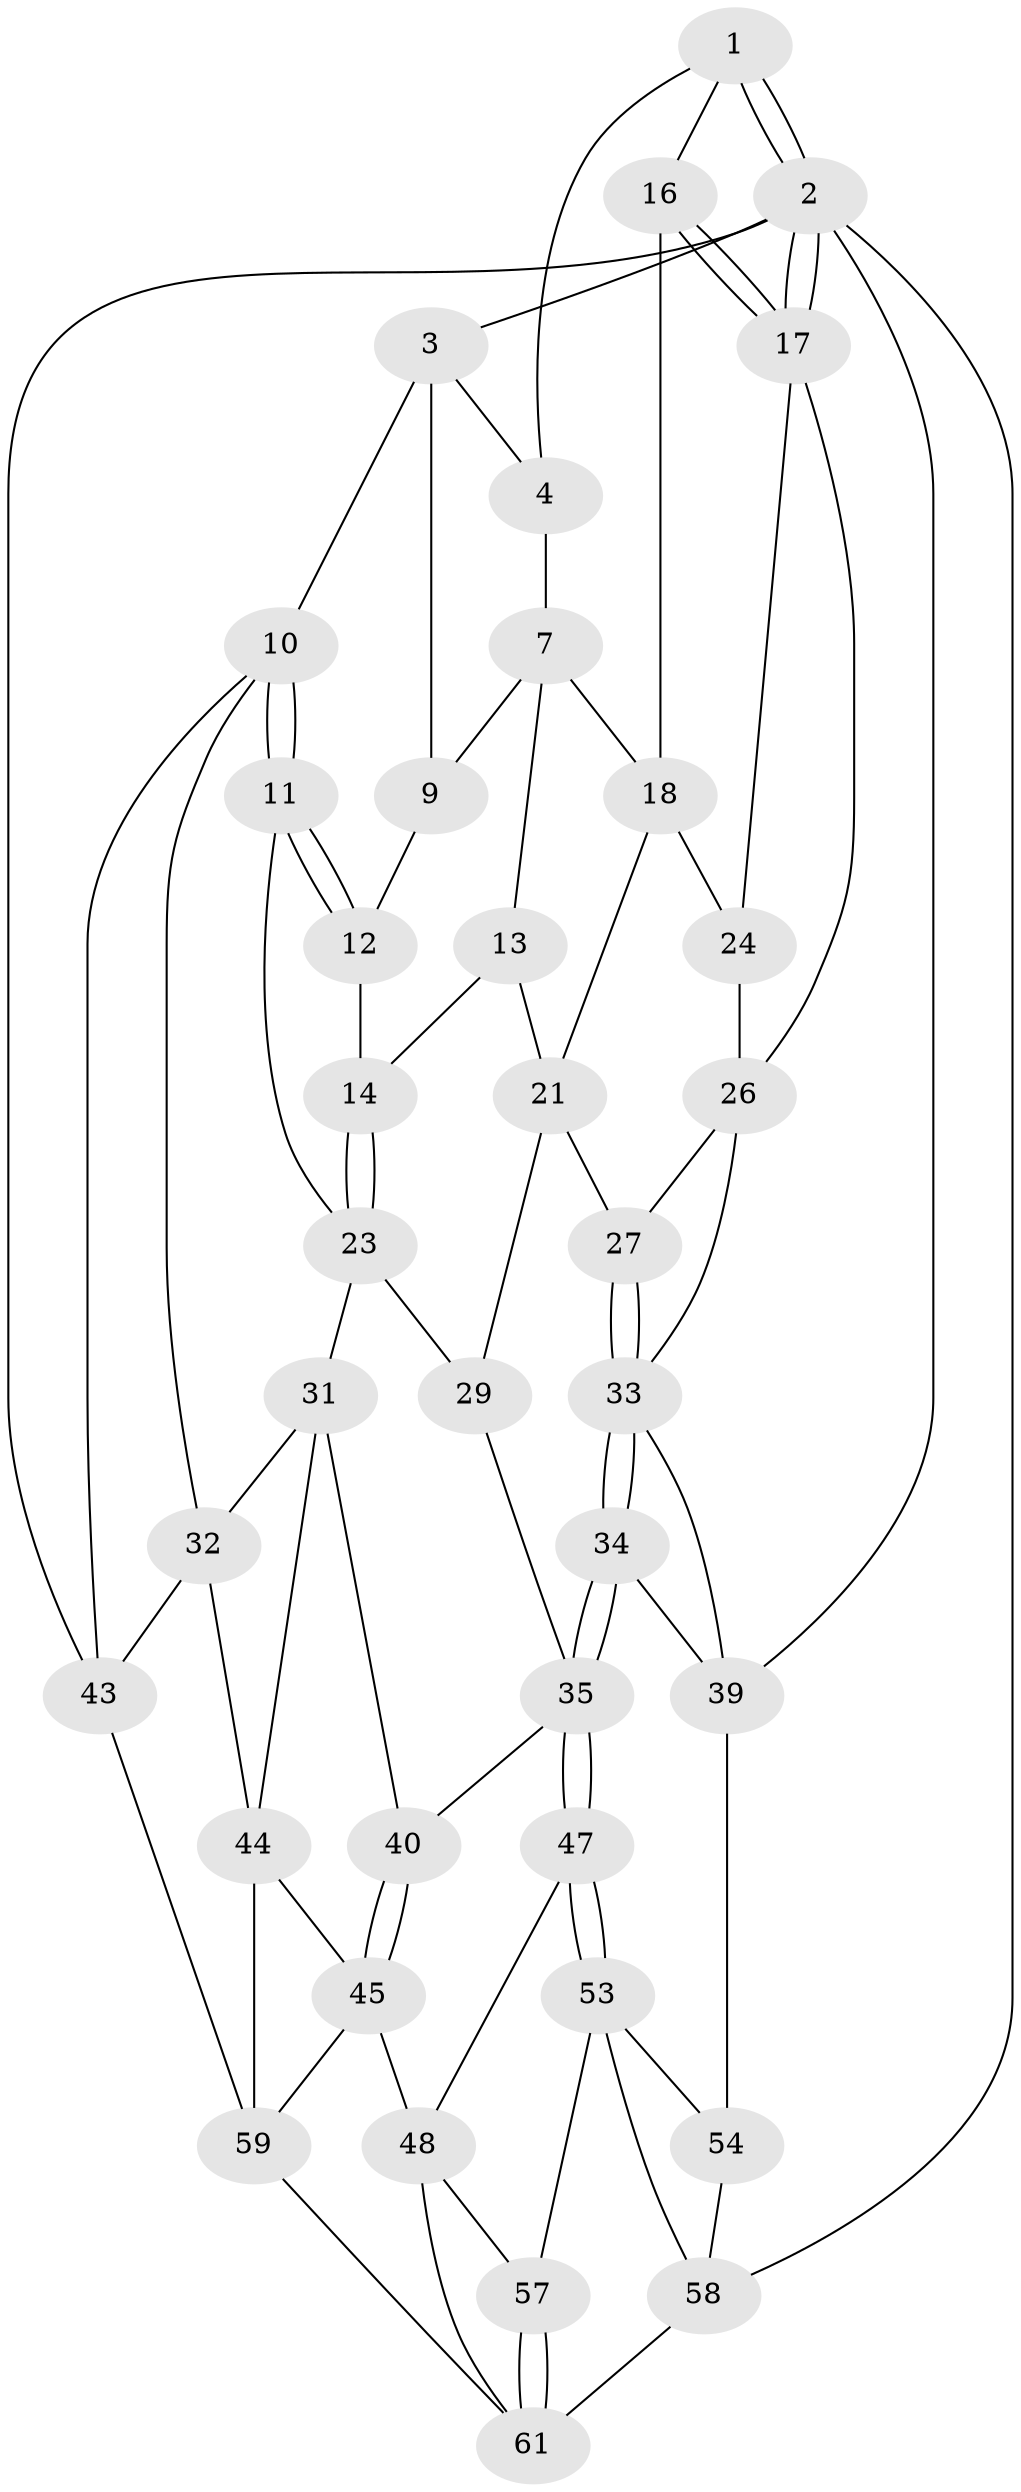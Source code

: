 // Generated by graph-tools (version 1.1) at 2025/24/03/03/25 07:24:31]
// undirected, 38 vertices, 82 edges
graph export_dot {
graph [start="1"]
  node [color=gray90,style=filled];
  1 [pos="+0.7242848293372383+0",super="+5"];
  2 [pos="+1+0",super="+38"];
  3 [pos="+0.34601159441198165+0"];
  4 [pos="+0.682045088642189+0",super="+6"];
  7 [pos="+0.6116426246063819+0.18578751642650004",super="+8"];
  9 [pos="+0.33838155266596465+0"];
  10 [pos="+0+0.2618335308189151"];
  11 [pos="+0+0.24578443922143592",super="+20"];
  12 [pos="+0.32877659198489984+0",super="+15"];
  13 [pos="+0.5150949720061044+0.30797281934858645"];
  14 [pos="+0.36702397700655115+0.2665173060472878"];
  16 [pos="+0.8213354610456729+0.13292278748861108"];
  17 [pos="+1+0.036025689614478454",super="+25"];
  18 [pos="+0.823301603972914+0.2819142282851656",super="+19"];
  21 [pos="+0.7556195492404231+0.37992906126832054",super="+22"];
  23 [pos="+0.29657214684992184+0.3737799680183937",super="+30"];
  24 [pos="+0.8706453681816042+0.2894577207185852"];
  26 [pos="+0.8939020626024963+0.3957700115888991",super="+28"];
  27 [pos="+0.8243564538458396+0.4325835586890932"];
  29 [pos="+0.5643171920075545+0.517917926126677"];
  31 [pos="+0.2581974024274039+0.5228742074804895",super="+41"];
  32 [pos="+0+0.5056454431213369",super="+42"];
  33 [pos="+0.8871413692189214+0.5783934185445118",super="+37"];
  34 [pos="+0.6712194321213265+0.6877169073360814",super="+52"];
  35 [pos="+0.6616457704169955+0.6894492478772994",super="+36"];
  39 [pos="+1+0.8661346079883275",super="+51"];
  40 [pos="+0.4338161394970921+0.7430756859559157"];
  43 [pos="+0+1"];
  44 [pos="+0.20793664191392233+0.7927126567310042",super="+46"];
  45 [pos="+0.38705387975119704+0.8624918632404656",super="+50"];
  47 [pos="+0.6617404721425627+0.707567000918149"];
  48 [pos="+0.6109058911246167+0.8225551167017222",super="+49"];
  53 [pos="+0.7386809637497269+0.8478095305934475",super="+56"];
  54 [pos="+0.808889314552487+0.8632963513743821",super="+55"];
  57 [pos="+0.6774542996068692+0.9565254678260685"];
  58 [pos="+0.7629635201280695+0.9947898991280553",super="+62"];
  59 [pos="+0.2839029398249528+1",super="+60"];
  61 [pos="+0.5324883819591996+0.9793499597130954",super="+63"];
  1 -- 2;
  1 -- 2;
  1 -- 16;
  1 -- 4;
  2 -- 3;
  2 -- 17;
  2 -- 17;
  2 -- 43;
  2 -- 39;
  2 -- 58;
  3 -- 4;
  3 -- 9;
  3 -- 10;
  4 -- 7;
  7 -- 18;
  7 -- 9;
  7 -- 13;
  9 -- 12;
  10 -- 11;
  10 -- 11;
  10 -- 32;
  10 -- 43;
  11 -- 12 [weight=2];
  11 -- 12;
  11 -- 23;
  12 -- 14;
  13 -- 14;
  13 -- 21;
  14 -- 23;
  14 -- 23;
  16 -- 17;
  16 -- 17;
  16 -- 18;
  17 -- 24;
  17 -- 26;
  18 -- 24;
  18 -- 21;
  21 -- 27;
  21 -- 29;
  23 -- 31;
  23 -- 29;
  24 -- 26;
  26 -- 27;
  26 -- 33;
  27 -- 33;
  27 -- 33;
  29 -- 35;
  31 -- 32;
  31 -- 40;
  31 -- 44;
  32 -- 43;
  32 -- 44;
  33 -- 34;
  33 -- 34;
  33 -- 39;
  34 -- 35;
  34 -- 35;
  34 -- 39;
  35 -- 47;
  35 -- 47;
  35 -- 40;
  39 -- 54;
  40 -- 45;
  40 -- 45;
  43 -- 59;
  44 -- 45;
  44 -- 59;
  45 -- 48;
  45 -- 59;
  47 -- 48;
  47 -- 53;
  47 -- 53;
  48 -- 57;
  48 -- 61;
  53 -- 54;
  53 -- 57;
  53 -- 58;
  54 -- 58;
  57 -- 61;
  57 -- 61;
  58 -- 61;
  59 -- 61;
}
